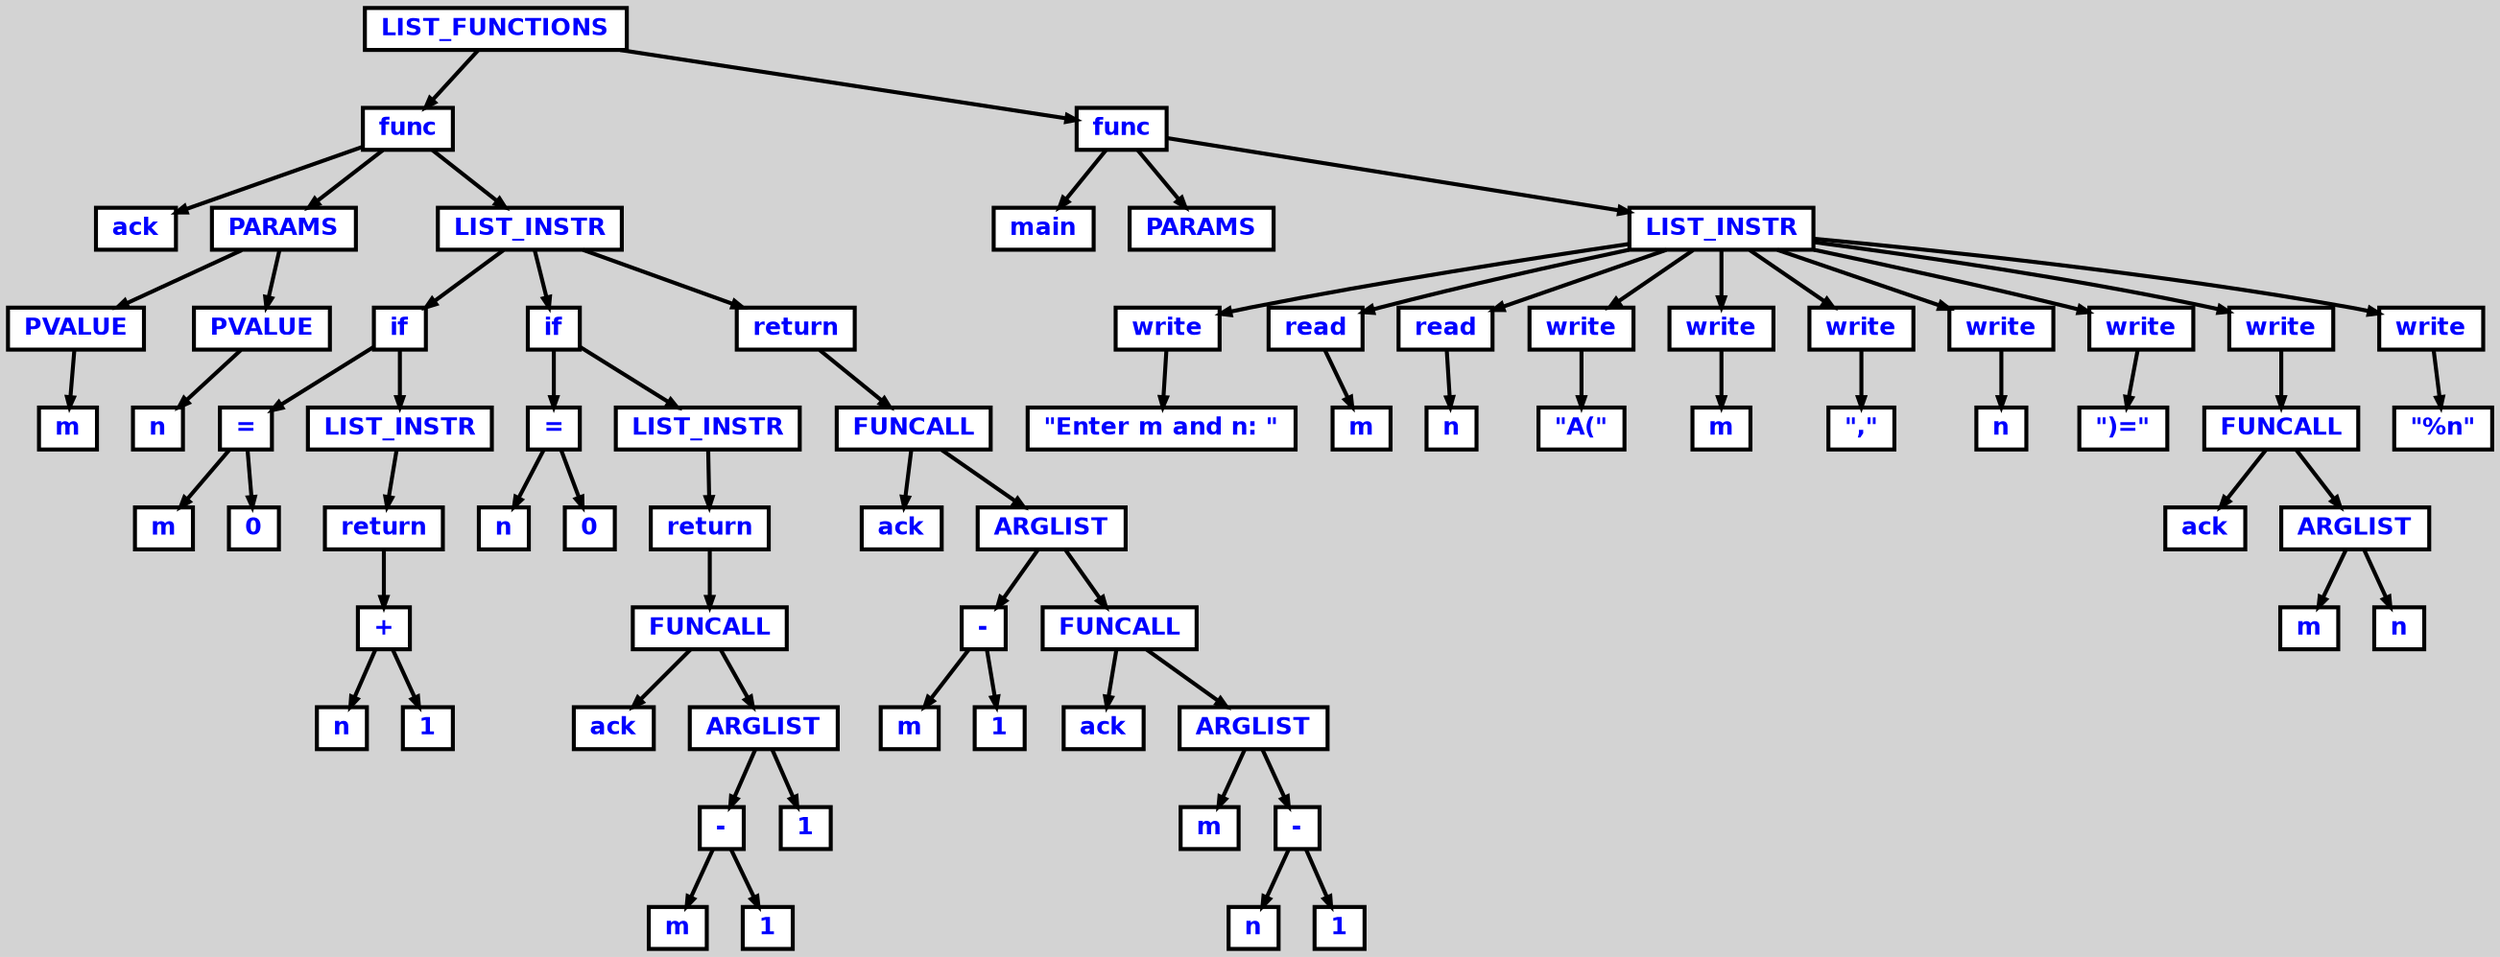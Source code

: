 digraph {

	ordering=out;
	ranksep=.4;
	bgcolor="lightgrey"; node [shape=box, fixedsize=false, fontsize=12, fontname="Helvetica-bold", fontcolor="blue"
		width=.25, height=.25, color="black", fillcolor="white", style="filled, solid, bold"];
	edge [arrowsize=.5, color="black", style="bold"]

  n0 [label="LIST_FUNCTIONS"];
  n1 [label="func"];
  n1 [label="func"];
  n2 [label="ack"];
  n3 [label="PARAMS"];
  n3 [label="PARAMS"];
  n4 [label="PVALUE"];
  n4 [label="PVALUE"];
  n5 [label="m"];
  n6 [label="PVALUE"];
  n6 [label="PVALUE"];
  n7 [label="n"];
  n8 [label="LIST_INSTR"];
  n8 [label="LIST_INSTR"];
  n9 [label="if"];
  n9 [label="if"];
  n10 [label="="];
  n10 [label="="];
  n11 [label="m"];
  n12 [label="0"];
  n13 [label="LIST_INSTR"];
  n13 [label="LIST_INSTR"];
  n14 [label="return"];
  n14 [label="return"];
  n15 [label="+"];
  n15 [label="+"];
  n16 [label="n"];
  n17 [label="1"];
  n18 [label="if"];
  n18 [label="if"];
  n19 [label="="];
  n19 [label="="];
  n20 [label="n"];
  n21 [label="0"];
  n22 [label="LIST_INSTR"];
  n22 [label="LIST_INSTR"];
  n23 [label="return"];
  n23 [label="return"];
  n24 [label="FUNCALL"];
  n24 [label="FUNCALL"];
  n25 [label="ack"];
  n26 [label="ARGLIST"];
  n26 [label="ARGLIST"];
  n27 [label="-"];
  n27 [label="-"];
  n28 [label="m"];
  n29 [label="1"];
  n30 [label="1"];
  n31 [label="return"];
  n31 [label="return"];
  n32 [label="FUNCALL"];
  n32 [label="FUNCALL"];
  n33 [label="ack"];
  n34 [label="ARGLIST"];
  n34 [label="ARGLIST"];
  n35 [label="-"];
  n35 [label="-"];
  n36 [label="m"];
  n37 [label="1"];
  n38 [label="FUNCALL"];
  n38 [label="FUNCALL"];
  n39 [label="ack"];
  n40 [label="ARGLIST"];
  n40 [label="ARGLIST"];
  n41 [label="m"];
  n42 [label="-"];
  n42 [label="-"];
  n43 [label="n"];
  n44 [label="1"];
  n45 [label="func"];
  n45 [label="func"];
  n46 [label="main"];
  n47 [label="PARAMS"];
  n48 [label="LIST_INSTR"];
  n48 [label="LIST_INSTR"];
  n49 [label="write"];
  n49 [label="write"];
  n50 [label="\"Enter m and n: \""];
  n51 [label="read"];
  n51 [label="read"];
  n52 [label="m"];
  n53 [label="read"];
  n53 [label="read"];
  n54 [label="n"];
  n55 [label="write"];
  n55 [label="write"];
  n56 [label="\"A(\""];
  n57 [label="write"];
  n57 [label="write"];
  n58 [label="m"];
  n59 [label="write"];
  n59 [label="write"];
  n60 [label="\",\""];
  n61 [label="write"];
  n61 [label="write"];
  n62 [label="n"];
  n63 [label="write"];
  n63 [label="write"];
  n64 [label="\")=\""];
  n65 [label="write"];
  n65 [label="write"];
  n66 [label="FUNCALL"];
  n66 [label="FUNCALL"];
  n67 [label="ack"];
  n68 [label="ARGLIST"];
  n68 [label="ARGLIST"];
  n69 [label="m"];
  n70 [label="n"];
  n71 [label="write"];
  n71 [label="write"];
  n72 [label="\"%n\""];

  n0 -> n1 // "LIST_FUNCTIONS" -> "func"
  n1 -> n2 // "func" -> "ack"
  n1 -> n3 // "func" -> "PARAMS"
  n3 -> n4 // "PARAMS" -> "PVALUE"
  n4 -> n5 // "PVALUE" -> "m"
  n3 -> n6 // "PARAMS" -> "PVALUE"
  n6 -> n7 // "PVALUE" -> "n"
  n1 -> n8 // "func" -> "LIST_INSTR"
  n8 -> n9 // "LIST_INSTR" -> "if"
  n9 -> n10 // "if" -> "="
  n10 -> n11 // "=" -> "m"
  n10 -> n12 // "=" -> "0"
  n9 -> n13 // "if" -> "LIST_INSTR"
  n13 -> n14 // "LIST_INSTR" -> "return"
  n14 -> n15 // "return" -> "+"
  n15 -> n16 // "+" -> "n"
  n15 -> n17 // "+" -> "1"
  n8 -> n18 // "LIST_INSTR" -> "if"
  n18 -> n19 // "if" -> "="
  n19 -> n20 // "=" -> "n"
  n19 -> n21 // "=" -> "0"
  n18 -> n22 // "if" -> "LIST_INSTR"
  n22 -> n23 // "LIST_INSTR" -> "return"
  n23 -> n24 // "return" -> "FUNCALL"
  n24 -> n25 // "FUNCALL" -> "ack"
  n24 -> n26 // "FUNCALL" -> "ARGLIST"
  n26 -> n27 // "ARGLIST" -> "-"
  n27 -> n28 // "-" -> "m"
  n27 -> n29 // "-" -> "1"
  n26 -> n30 // "ARGLIST" -> "1"
  n8 -> n31 // "LIST_INSTR" -> "return"
  n31 -> n32 // "return" -> "FUNCALL"
  n32 -> n33 // "FUNCALL" -> "ack"
  n32 -> n34 // "FUNCALL" -> "ARGLIST"
  n34 -> n35 // "ARGLIST" -> "-"
  n35 -> n36 // "-" -> "m"
  n35 -> n37 // "-" -> "1"
  n34 -> n38 // "ARGLIST" -> "FUNCALL"
  n38 -> n39 // "FUNCALL" -> "ack"
  n38 -> n40 // "FUNCALL" -> "ARGLIST"
  n40 -> n41 // "ARGLIST" -> "m"
  n40 -> n42 // "ARGLIST" -> "-"
  n42 -> n43 // "-" -> "n"
  n42 -> n44 // "-" -> "1"
  n0 -> n45 // "LIST_FUNCTIONS" -> "func"
  n45 -> n46 // "func" -> "main"
  n45 -> n47 // "func" -> "PARAMS"
  n45 -> n48 // "func" -> "LIST_INSTR"
  n48 -> n49 // "LIST_INSTR" -> "write"
  n49 -> n50 // "write" -> "\"Enter m and n: \""
  n48 -> n51 // "LIST_INSTR" -> "read"
  n51 -> n52 // "read" -> "m"
  n48 -> n53 // "LIST_INSTR" -> "read"
  n53 -> n54 // "read" -> "n"
  n48 -> n55 // "LIST_INSTR" -> "write"
  n55 -> n56 // "write" -> "\"A(\""
  n48 -> n57 // "LIST_INSTR" -> "write"
  n57 -> n58 // "write" -> "m"
  n48 -> n59 // "LIST_INSTR" -> "write"
  n59 -> n60 // "write" -> "\",\""
  n48 -> n61 // "LIST_INSTR" -> "write"
  n61 -> n62 // "write" -> "n"
  n48 -> n63 // "LIST_INSTR" -> "write"
  n63 -> n64 // "write" -> "\")=\""
  n48 -> n65 // "LIST_INSTR" -> "write"
  n65 -> n66 // "write" -> "FUNCALL"
  n66 -> n67 // "FUNCALL" -> "ack"
  n66 -> n68 // "FUNCALL" -> "ARGLIST"
  n68 -> n69 // "ARGLIST" -> "m"
  n68 -> n70 // "ARGLIST" -> "n"
  n48 -> n71 // "LIST_INSTR" -> "write"
  n71 -> n72 // "write" -> "\"%n\""

}
